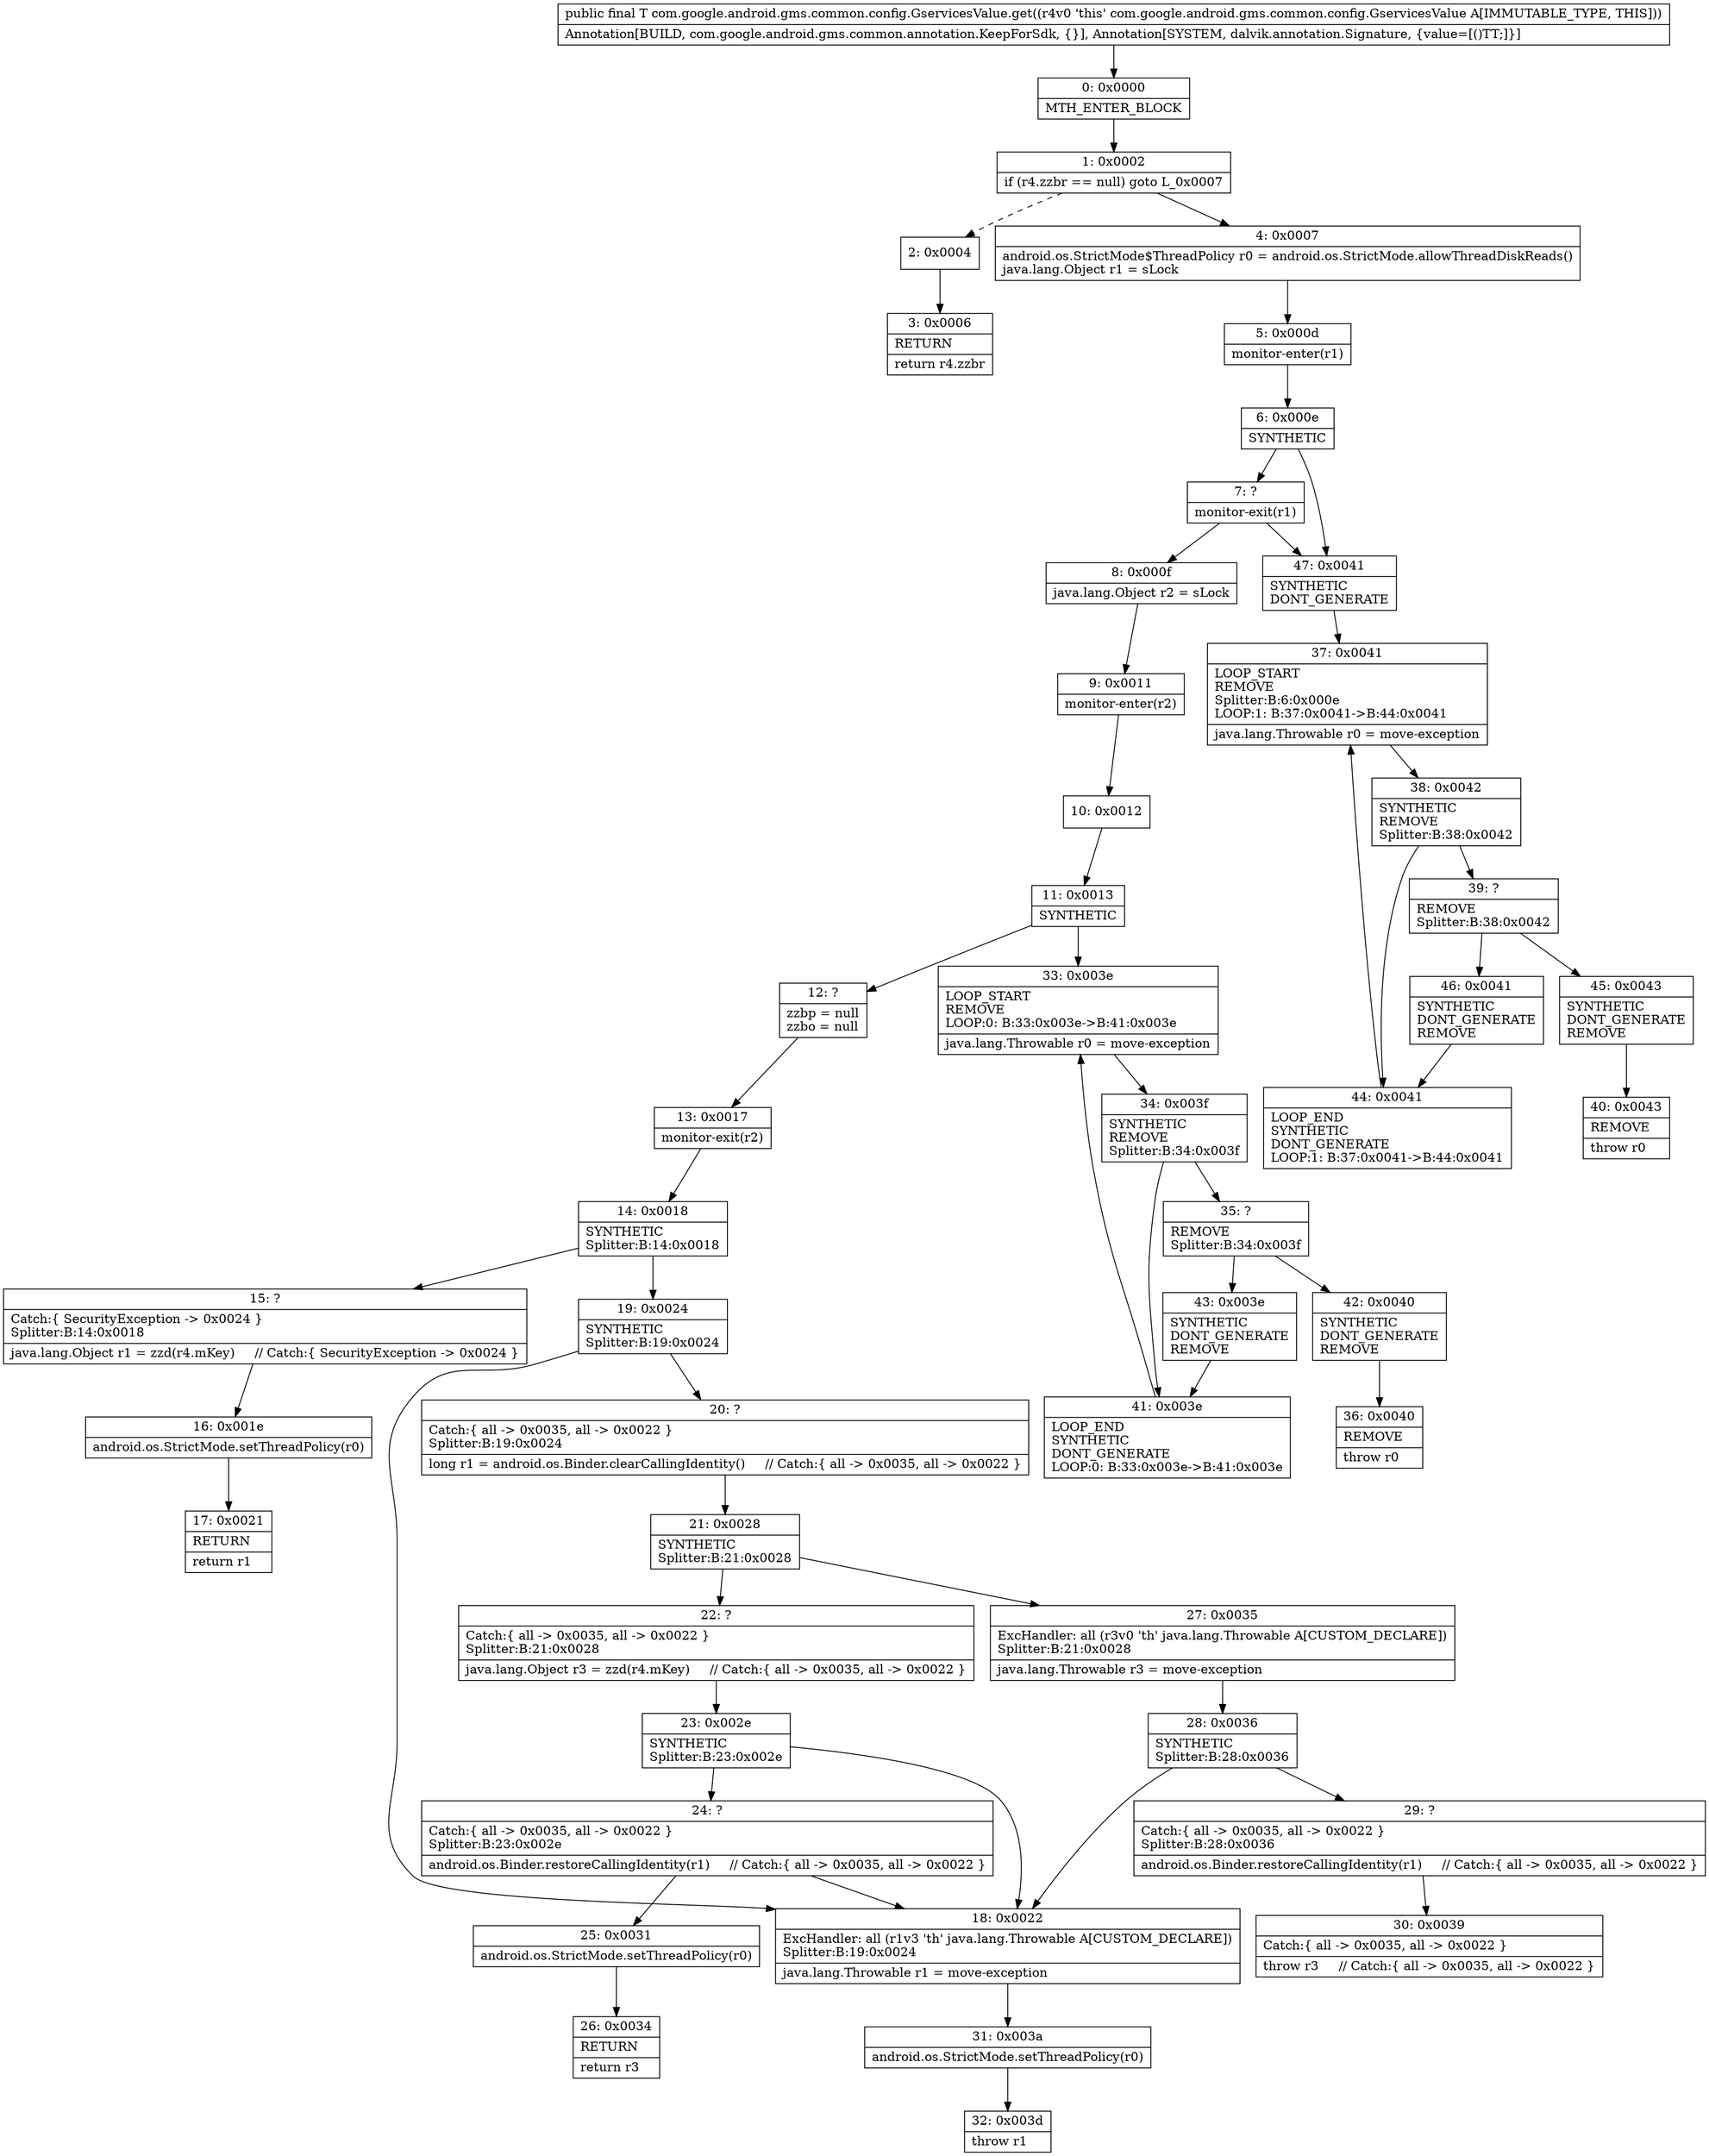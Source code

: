 digraph "CFG forcom.google.android.gms.common.config.GservicesValue.get()Ljava\/lang\/Object;" {
Node_0 [shape=record,label="{0\:\ 0x0000|MTH_ENTER_BLOCK\l}"];
Node_1 [shape=record,label="{1\:\ 0x0002|if (r4.zzbr == null) goto L_0x0007\l}"];
Node_2 [shape=record,label="{2\:\ 0x0004}"];
Node_3 [shape=record,label="{3\:\ 0x0006|RETURN\l|return r4.zzbr\l}"];
Node_4 [shape=record,label="{4\:\ 0x0007|android.os.StrictMode$ThreadPolicy r0 = android.os.StrictMode.allowThreadDiskReads()\ljava.lang.Object r1 = sLock\l}"];
Node_5 [shape=record,label="{5\:\ 0x000d|monitor\-enter(r1)\l}"];
Node_6 [shape=record,label="{6\:\ 0x000e|SYNTHETIC\l}"];
Node_7 [shape=record,label="{7\:\ ?|monitor\-exit(r1)\l}"];
Node_8 [shape=record,label="{8\:\ 0x000f|java.lang.Object r2 = sLock\l}"];
Node_9 [shape=record,label="{9\:\ 0x0011|monitor\-enter(r2)\l}"];
Node_10 [shape=record,label="{10\:\ 0x0012}"];
Node_11 [shape=record,label="{11\:\ 0x0013|SYNTHETIC\l}"];
Node_12 [shape=record,label="{12\:\ ?|zzbp = null\lzzbo = null\l}"];
Node_13 [shape=record,label="{13\:\ 0x0017|monitor\-exit(r2)\l}"];
Node_14 [shape=record,label="{14\:\ 0x0018|SYNTHETIC\lSplitter:B:14:0x0018\l}"];
Node_15 [shape=record,label="{15\:\ ?|Catch:\{ SecurityException \-\> 0x0024 \}\lSplitter:B:14:0x0018\l|java.lang.Object r1 = zzd(r4.mKey)     \/\/ Catch:\{ SecurityException \-\> 0x0024 \}\l}"];
Node_16 [shape=record,label="{16\:\ 0x001e|android.os.StrictMode.setThreadPolicy(r0)\l}"];
Node_17 [shape=record,label="{17\:\ 0x0021|RETURN\l|return r1\l}"];
Node_18 [shape=record,label="{18\:\ 0x0022|ExcHandler: all (r1v3 'th' java.lang.Throwable A[CUSTOM_DECLARE])\lSplitter:B:19:0x0024\l|java.lang.Throwable r1 = move\-exception\l}"];
Node_19 [shape=record,label="{19\:\ 0x0024|SYNTHETIC\lSplitter:B:19:0x0024\l}"];
Node_20 [shape=record,label="{20\:\ ?|Catch:\{ all \-\> 0x0035, all \-\> 0x0022 \}\lSplitter:B:19:0x0024\l|long r1 = android.os.Binder.clearCallingIdentity()     \/\/ Catch:\{ all \-\> 0x0035, all \-\> 0x0022 \}\l}"];
Node_21 [shape=record,label="{21\:\ 0x0028|SYNTHETIC\lSplitter:B:21:0x0028\l}"];
Node_22 [shape=record,label="{22\:\ ?|Catch:\{ all \-\> 0x0035, all \-\> 0x0022 \}\lSplitter:B:21:0x0028\l|java.lang.Object r3 = zzd(r4.mKey)     \/\/ Catch:\{ all \-\> 0x0035, all \-\> 0x0022 \}\l}"];
Node_23 [shape=record,label="{23\:\ 0x002e|SYNTHETIC\lSplitter:B:23:0x002e\l}"];
Node_24 [shape=record,label="{24\:\ ?|Catch:\{ all \-\> 0x0035, all \-\> 0x0022 \}\lSplitter:B:23:0x002e\l|android.os.Binder.restoreCallingIdentity(r1)     \/\/ Catch:\{ all \-\> 0x0035, all \-\> 0x0022 \}\l}"];
Node_25 [shape=record,label="{25\:\ 0x0031|android.os.StrictMode.setThreadPolicy(r0)\l}"];
Node_26 [shape=record,label="{26\:\ 0x0034|RETURN\l|return r3\l}"];
Node_27 [shape=record,label="{27\:\ 0x0035|ExcHandler: all (r3v0 'th' java.lang.Throwable A[CUSTOM_DECLARE])\lSplitter:B:21:0x0028\l|java.lang.Throwable r3 = move\-exception\l}"];
Node_28 [shape=record,label="{28\:\ 0x0036|SYNTHETIC\lSplitter:B:28:0x0036\l}"];
Node_29 [shape=record,label="{29\:\ ?|Catch:\{ all \-\> 0x0035, all \-\> 0x0022 \}\lSplitter:B:28:0x0036\l|android.os.Binder.restoreCallingIdentity(r1)     \/\/ Catch:\{ all \-\> 0x0035, all \-\> 0x0022 \}\l}"];
Node_30 [shape=record,label="{30\:\ 0x0039|Catch:\{ all \-\> 0x0035, all \-\> 0x0022 \}\l|throw r3     \/\/ Catch:\{ all \-\> 0x0035, all \-\> 0x0022 \}\l}"];
Node_31 [shape=record,label="{31\:\ 0x003a|android.os.StrictMode.setThreadPolicy(r0)\l}"];
Node_32 [shape=record,label="{32\:\ 0x003d|throw r1\l}"];
Node_33 [shape=record,label="{33\:\ 0x003e|LOOP_START\lREMOVE\lLOOP:0: B:33:0x003e\-\>B:41:0x003e\l|java.lang.Throwable r0 = move\-exception\l}"];
Node_34 [shape=record,label="{34\:\ 0x003f|SYNTHETIC\lREMOVE\lSplitter:B:34:0x003f\l}"];
Node_35 [shape=record,label="{35\:\ ?|REMOVE\lSplitter:B:34:0x003f\l}"];
Node_36 [shape=record,label="{36\:\ 0x0040|REMOVE\l|throw r0\l}"];
Node_37 [shape=record,label="{37\:\ 0x0041|LOOP_START\lREMOVE\lSplitter:B:6:0x000e\lLOOP:1: B:37:0x0041\-\>B:44:0x0041\l|java.lang.Throwable r0 = move\-exception\l}"];
Node_38 [shape=record,label="{38\:\ 0x0042|SYNTHETIC\lREMOVE\lSplitter:B:38:0x0042\l}"];
Node_39 [shape=record,label="{39\:\ ?|REMOVE\lSplitter:B:38:0x0042\l}"];
Node_40 [shape=record,label="{40\:\ 0x0043|REMOVE\l|throw r0\l}"];
Node_41 [shape=record,label="{41\:\ 0x003e|LOOP_END\lSYNTHETIC\lDONT_GENERATE\lLOOP:0: B:33:0x003e\-\>B:41:0x003e\l}"];
Node_42 [shape=record,label="{42\:\ 0x0040|SYNTHETIC\lDONT_GENERATE\lREMOVE\l}"];
Node_43 [shape=record,label="{43\:\ 0x003e|SYNTHETIC\lDONT_GENERATE\lREMOVE\l}"];
Node_44 [shape=record,label="{44\:\ 0x0041|LOOP_END\lSYNTHETIC\lDONT_GENERATE\lLOOP:1: B:37:0x0041\-\>B:44:0x0041\l}"];
Node_45 [shape=record,label="{45\:\ 0x0043|SYNTHETIC\lDONT_GENERATE\lREMOVE\l}"];
Node_46 [shape=record,label="{46\:\ 0x0041|SYNTHETIC\lDONT_GENERATE\lREMOVE\l}"];
Node_47 [shape=record,label="{47\:\ 0x0041|SYNTHETIC\lDONT_GENERATE\l}"];
MethodNode[shape=record,label="{public final T com.google.android.gms.common.config.GservicesValue.get((r4v0 'this' com.google.android.gms.common.config.GservicesValue A[IMMUTABLE_TYPE, THIS]))  | Annotation[BUILD, com.google.android.gms.common.annotation.KeepForSdk, \{\}], Annotation[SYSTEM, dalvik.annotation.Signature, \{value=[()TT;]\}]\l}"];
MethodNode -> Node_0;
Node_0 -> Node_1;
Node_1 -> Node_2[style=dashed];
Node_1 -> Node_4;
Node_2 -> Node_3;
Node_4 -> Node_5;
Node_5 -> Node_6;
Node_6 -> Node_7;
Node_6 -> Node_47;
Node_7 -> Node_8;
Node_7 -> Node_47;
Node_8 -> Node_9;
Node_9 -> Node_10;
Node_10 -> Node_11;
Node_11 -> Node_12;
Node_11 -> Node_33;
Node_12 -> Node_13;
Node_13 -> Node_14;
Node_14 -> Node_15;
Node_14 -> Node_19;
Node_15 -> Node_16;
Node_16 -> Node_17;
Node_18 -> Node_31;
Node_19 -> Node_20;
Node_19 -> Node_18;
Node_20 -> Node_21;
Node_21 -> Node_22;
Node_21 -> Node_27;
Node_22 -> Node_23;
Node_23 -> Node_24;
Node_23 -> Node_18;
Node_24 -> Node_25;
Node_24 -> Node_18;
Node_25 -> Node_26;
Node_27 -> Node_28;
Node_28 -> Node_29;
Node_28 -> Node_18;
Node_29 -> Node_30;
Node_31 -> Node_32;
Node_33 -> Node_34;
Node_34 -> Node_35;
Node_34 -> Node_41;
Node_35 -> Node_42;
Node_35 -> Node_43;
Node_37 -> Node_38;
Node_38 -> Node_39;
Node_38 -> Node_44;
Node_39 -> Node_45;
Node_39 -> Node_46;
Node_41 -> Node_33;
Node_42 -> Node_36;
Node_43 -> Node_41;
Node_44 -> Node_37;
Node_45 -> Node_40;
Node_46 -> Node_44;
Node_47 -> Node_37;
}

